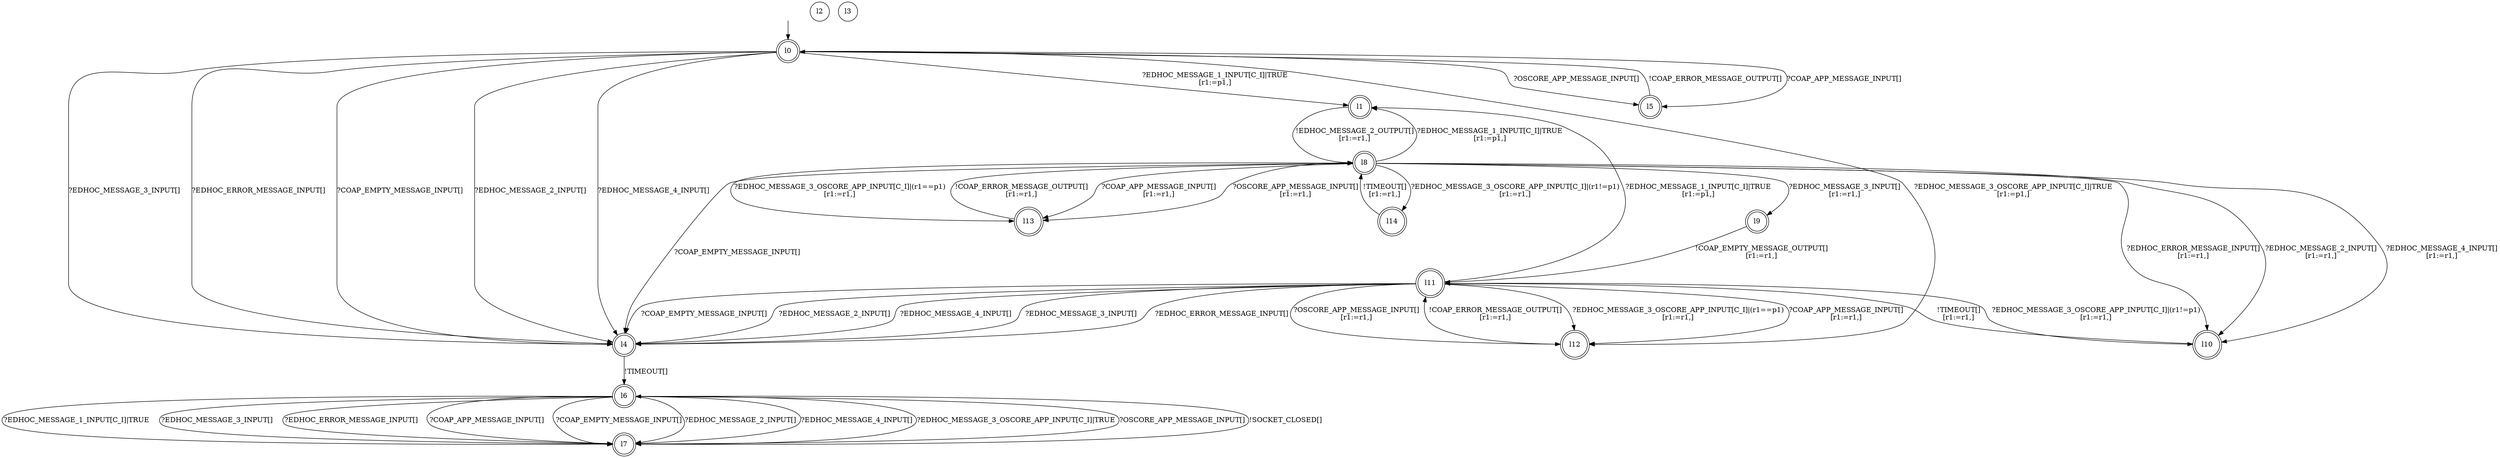 digraph RA {
"" [shape=none,label=<>]
"l0" [shape=doublecircle]
"l1" [shape=doublecircle]
"l2" [shape=circle]
"l3" [shape=circle]
"l4" [shape=doublecircle]
"l5" [shape=doublecircle]
"l6" [shape=doublecircle]
"l7" [shape=doublecircle]
"l8" [shape=doublecircle]
"l9" [shape=doublecircle]
"l10" [shape=doublecircle]
"l11" [shape=doublecircle]
"l12" [shape=doublecircle]
"l13" [shape=doublecircle]
"l14" [shape=doublecircle]
"" -> "l0"
"l0" -> "l1" [label=<?EDHOC_MESSAGE_1_INPUT[C_I]|TRUE<BR />[r1:=p1,]>]
"l0" -> "l4" [label=<?EDHOC_MESSAGE_3_INPUT[]>]
"l0" -> "l4" [label=<?EDHOC_ERROR_MESSAGE_INPUT[]>]
"l0" -> "l4" [label=<?COAP_EMPTY_MESSAGE_INPUT[]>]
"l0" -> "l4" [label=<?EDHOC_MESSAGE_2_INPUT[]>]
"l0" -> "l4" [label=<?EDHOC_MESSAGE_4_INPUT[]>]
"l0" -> "l5" [label=<?COAP_APP_MESSAGE_INPUT[]>]
"l0" -> "l5" [label=<?OSCORE_APP_MESSAGE_INPUT[]>]
"l0" -> "l12" [label=<?EDHOC_MESSAGE_3_OSCORE_APP_INPUT[C_I]|TRUE<BR />[r1:=p1,]>]
"l1" -> "l8" [label=<!EDHOC_MESSAGE_2_OUTPUT[]<BR />[r1:=r1,]>]
"l4" -> "l6" [label=<!TIMEOUT[]>]
"l5" -> "l0" [label=<!COAP_ERROR_MESSAGE_OUTPUT[]>]
"l6" -> "l7" [label=<?EDHOC_MESSAGE_1_INPUT[C_I]|TRUE>]
"l6" -> "l7" [label=<?EDHOC_MESSAGE_3_INPUT[]>]
"l6" -> "l7" [label=<?EDHOC_ERROR_MESSAGE_INPUT[]>]
"l6" -> "l7" [label=<?COAP_APP_MESSAGE_INPUT[]>]
"l6" -> "l7" [label=<?COAP_EMPTY_MESSAGE_INPUT[]>]
"l6" -> "l7" [label=<?EDHOC_MESSAGE_2_INPUT[]>]
"l6" -> "l7" [label=<?EDHOC_MESSAGE_4_INPUT[]>]
"l6" -> "l7" [label=<?EDHOC_MESSAGE_3_OSCORE_APP_INPUT[C_I]|TRUE>]
"l6" -> "l7" [label=<?OSCORE_APP_MESSAGE_INPUT[]>]
"l7" -> "l6" [label=<!SOCKET_CLOSED[]>]
"l8" -> "l1" [label=<?EDHOC_MESSAGE_1_INPUT[C_I]|TRUE<BR />[r1:=p1,]>]
"l8" -> "l4" [label=<?COAP_EMPTY_MESSAGE_INPUT[]>]
"l8" -> "l9" [label=<?EDHOC_MESSAGE_3_INPUT[]<BR />[r1:=r1,]>]
"l8" -> "l10" [label=<?EDHOC_ERROR_MESSAGE_INPUT[]<BR />[r1:=r1,]>]
"l8" -> "l10" [label=<?EDHOC_MESSAGE_2_INPUT[]<BR />[r1:=r1,]>]
"l8" -> "l10" [label=<?EDHOC_MESSAGE_4_INPUT[]<BR />[r1:=r1,]>]
"l8" -> "l13" [label=<?COAP_APP_MESSAGE_INPUT[]<BR />[r1:=r1,]>]
"l8" -> "l13" [label=<?OSCORE_APP_MESSAGE_INPUT[]<BR />[r1:=r1,]>]
"l8" -> "l13" [label=<?EDHOC_MESSAGE_3_OSCORE_APP_INPUT[C_I]|(r1==p1)<BR />[r1:=r1,]>]
"l8" -> "l14" [label=<?EDHOC_MESSAGE_3_OSCORE_APP_INPUT[C_I]|(r1!=p1)<BR />[r1:=r1,]>]
"l9" -> "l11" [label=<!COAP_EMPTY_MESSAGE_OUTPUT[]<BR />[r1:=r1,]>]
"l10" -> "l11" [label=<!TIMEOUT[]<BR />[r1:=r1,]>]
"l11" -> "l1" [label=<?EDHOC_MESSAGE_1_INPUT[C_I]|TRUE<BR />[r1:=p1,]>]
"l11" -> "l4" [label=<?EDHOC_MESSAGE_3_INPUT[]>]
"l11" -> "l4" [label=<?EDHOC_ERROR_MESSAGE_INPUT[]>]
"l11" -> "l4" [label=<?COAP_EMPTY_MESSAGE_INPUT[]>]
"l11" -> "l4" [label=<?EDHOC_MESSAGE_2_INPUT[]>]
"l11" -> "l4" [label=<?EDHOC_MESSAGE_4_INPUT[]>]
"l11" -> "l10" [label=<?EDHOC_MESSAGE_3_OSCORE_APP_INPUT[C_I]|(r1!=p1)<BR />[r1:=r1,]>]
"l11" -> "l12" [label=<?EDHOC_MESSAGE_3_OSCORE_APP_INPUT[C_I]|(r1==p1)<BR />[r1:=r1,]>]
"l11" -> "l12" [label=<?COAP_APP_MESSAGE_INPUT[]<BR />[r1:=r1,]>]
"l11" -> "l12" [label=<?OSCORE_APP_MESSAGE_INPUT[]<BR />[r1:=r1,]>]
"l12" -> "l11" [label=<!COAP_ERROR_MESSAGE_OUTPUT[]<BR />[r1:=r1,]>]
"l13" -> "l8" [label=<!COAP_ERROR_MESSAGE_OUTPUT[]<BR />[r1:=r1,]>]
"l14" -> "l8" [label=<!TIMEOUT[]<BR />[r1:=r1,]>]
}
